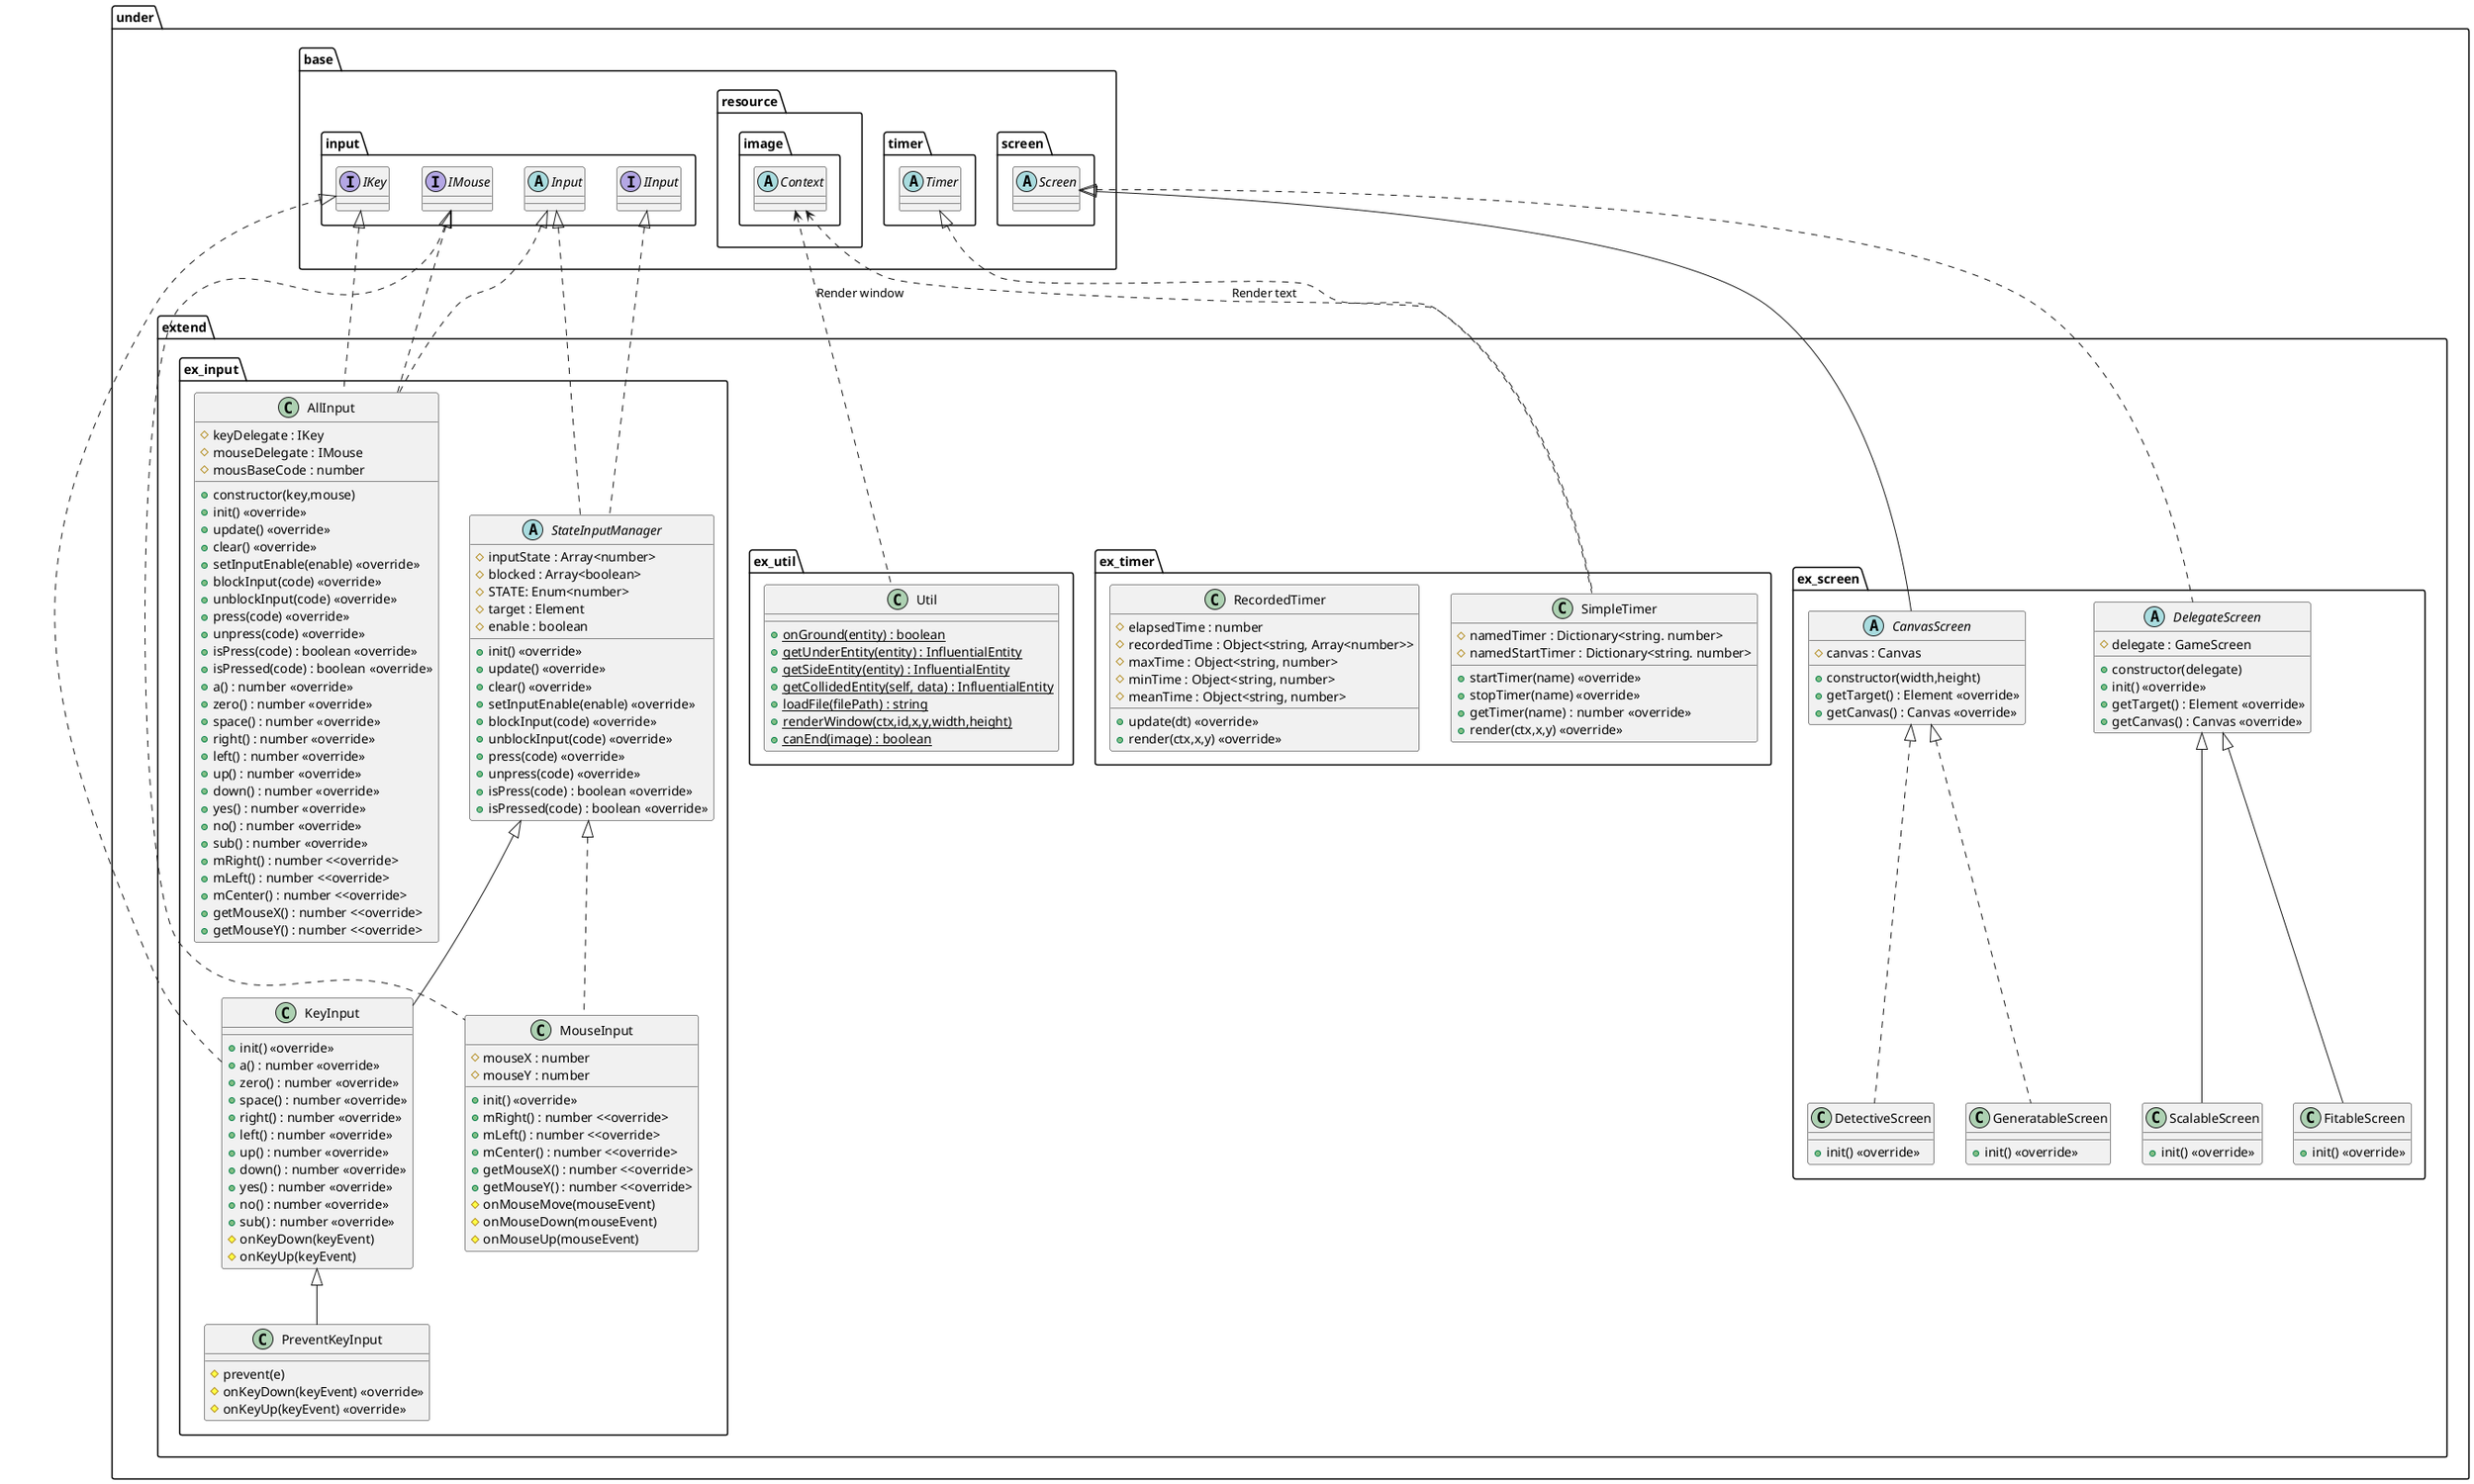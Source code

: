 @startuml GameBaseExtend

package under {
    package extend {
        package ex_input {
            abstract StateInputManager {
                #inputState : Array<number>
                #blocked : Array<boolean>
                #STATE: Enum<number>
                #target : Element
                #enable : boolean
                +init() <<override>>
                +update() <<override>>
                +clear() <<override>>
                +setInputEnable(enable) <<override>>
                +blockInput(code) <<override>>
                +unblockInput(code) <<override>>
                +press(code) <<override>>
                +unpress(code) <<override>>
                +isPress(code) : boolean <<override>>
                +isPressed(code) : boolean <<override>>
            }
            class KeyInput {
                +init() <<override>>
                +a() : number <<override>>
                +zero() : number <<override>>
                +space() : number <<override>>
                +right() : number <<override>>
                +left() : number <<override>>
                +up() : number <<override>>
                +down() : number <<override>>
                +yes() : number <<override>>
                +no() : number <<override>>
                +sub() : number <<override>>
                #onKeyDown(keyEvent)
                #onKeyUp(keyEvent)
            }
            class PreventKeyInput {
                #prevent(e)
                #onKeyDown(keyEvent) <<override>>
                #onKeyUp(keyEvent) <<override>>
            }
            class MouseInput {
                #mouseX : number
                #mouseY : number
                +init() <<override>>
                +mRight() : number <<override>
                +mLeft() : number <<override>
                +mCenter() : number <<override>
                +getMouseX() : number <<override>
                +getMouseY() : number <<override>
                #onMouseMove(mouseEvent)
                #onMouseDown(mouseEvent)
                #onMouseUp(mouseEvent)

            }
            class AllInput {
                +constructor(key,mouse)
                #keyDelegate : IKey
                #mouseDelegate : IMouse
                #mousBaseCode : number
                +init() <<override>>
                +update() <<override>>
                +clear() <<override>>
                +setInputEnable(enable) <<override>>
                +blockInput(code) <<override>>
                +unblockInput(code) <<override>>
                +press(code) <<override>>
                +unpress(code) <<override>>
                +isPress(code) : boolean <<override>>
                +isPressed(code) : boolean <<override>>
                +a() : number <<override>>
                +zero() : number <<override>>
                +space() : number <<override>>
                +right() : number <<override>>
                +left() : number <<override>>
                +up() : number <<override>>
                +down() : number <<override>>
                +yes() : number <<override>>
                +no() : number <<override>>
                +sub() : number <<override>>
                +mRight() : number <<override>
                +mLeft() : number <<override>
                +mCenter() : number <<override>
                +getMouseX() : number <<override>
                +getMouseY() : number <<override>
            }
        }
        package ex_screen {
            abstract CanvasScreen {
                +constructor(width,height)
                #canvas : Canvas
                +getTarget() : Element <<override>>
                +getCanvas() : Canvas <<override>>
            }
            class DetectiveScreen {
                +init() <<override>>
            }
            class GeneratableScreen {
                +init() <<override>>
            }
            abstract DelegateScreen {
                +constructor(delegate)
                #delegate : GameScreen
                +init() <<override>>
                +getTarget() : Element <<override>>
                +getCanvas() : Canvas <<override>>
            }
            class ScalableScreen {
                +init() <<override>>
            }
            class FitableScreen {
                +init() <<override>>
            }
        }

        package ex_timer {
            class SimpleTimer {
                #namedTimer : Dictionary<string. number>
                #namedStartTimer : Dictionary<string. number>
                +startTimer(name) <<override>>
                +stopTimer(name) <<override>>
                +getTimer(name) : number <<override>>
                +render(ctx,x,y) <<override>>
            }
            class RecordedTimer {
                #elapsedTime : number
                #recordedTime : Object<string, Array<number>>
                #maxTime : Object<string, number>
                #minTime : Object<string, number>
                #meanTime : Object<string, number>
                +update(dt) <<override>>
                +render(ctx,x,y) <<override>>
            }
        }

        package ex_util {
            class Util {
                {static} +onGround(entity) : boolean
                {static} +getUnderEntity(entity) : InfluentialEntity
                {static} +getSideEntity(entity) : InfluentialEntity
                {static} +getCollidedEntity(self, data) : InfluentialEntity
                {static} +loadFile(filePath) : string
                {static} +renderWindow(ctx,id,x,y,width,height)
                {static} +canEnd(image) : boolean
            }
        }
    }
}

package under {
    package base {
        package input {
            abstract Input
            interface IInput
            interface IKey
            interface IMouse
        }
        package resource {
            package image {
                abstract Context
            }
        }
        package timer {
            abstract Timer
        }
        package screen {
            abstract Screen
        }
    }
}

Context <.. SimpleTimer : Render text
Context <.. Util : Render window

Input <|.. AllInput
IKey <|.. AllInput
IMouse <|.. AllInput
Input <|.. StateInputManager
IInput <|.. StateInputManager
StateInputManager <|-- KeyInput
IKey <|.. KeyInput
KeyInput <|-- PreventKeyInput
StateInputManager <|.. MouseInput
IMouse <|.. MouseInput

Screen <|-- CanvasScreen
Screen <|.. DelegateScreen
CanvasScreen <|.. DetectiveScreen
CanvasScreen <|.. GeneratableScreen
DelegateScreen <|-- ScalableScreen
DelegateScreen <|-- FitableScreen

Timer <|.. SimpleTimer

@enduml
